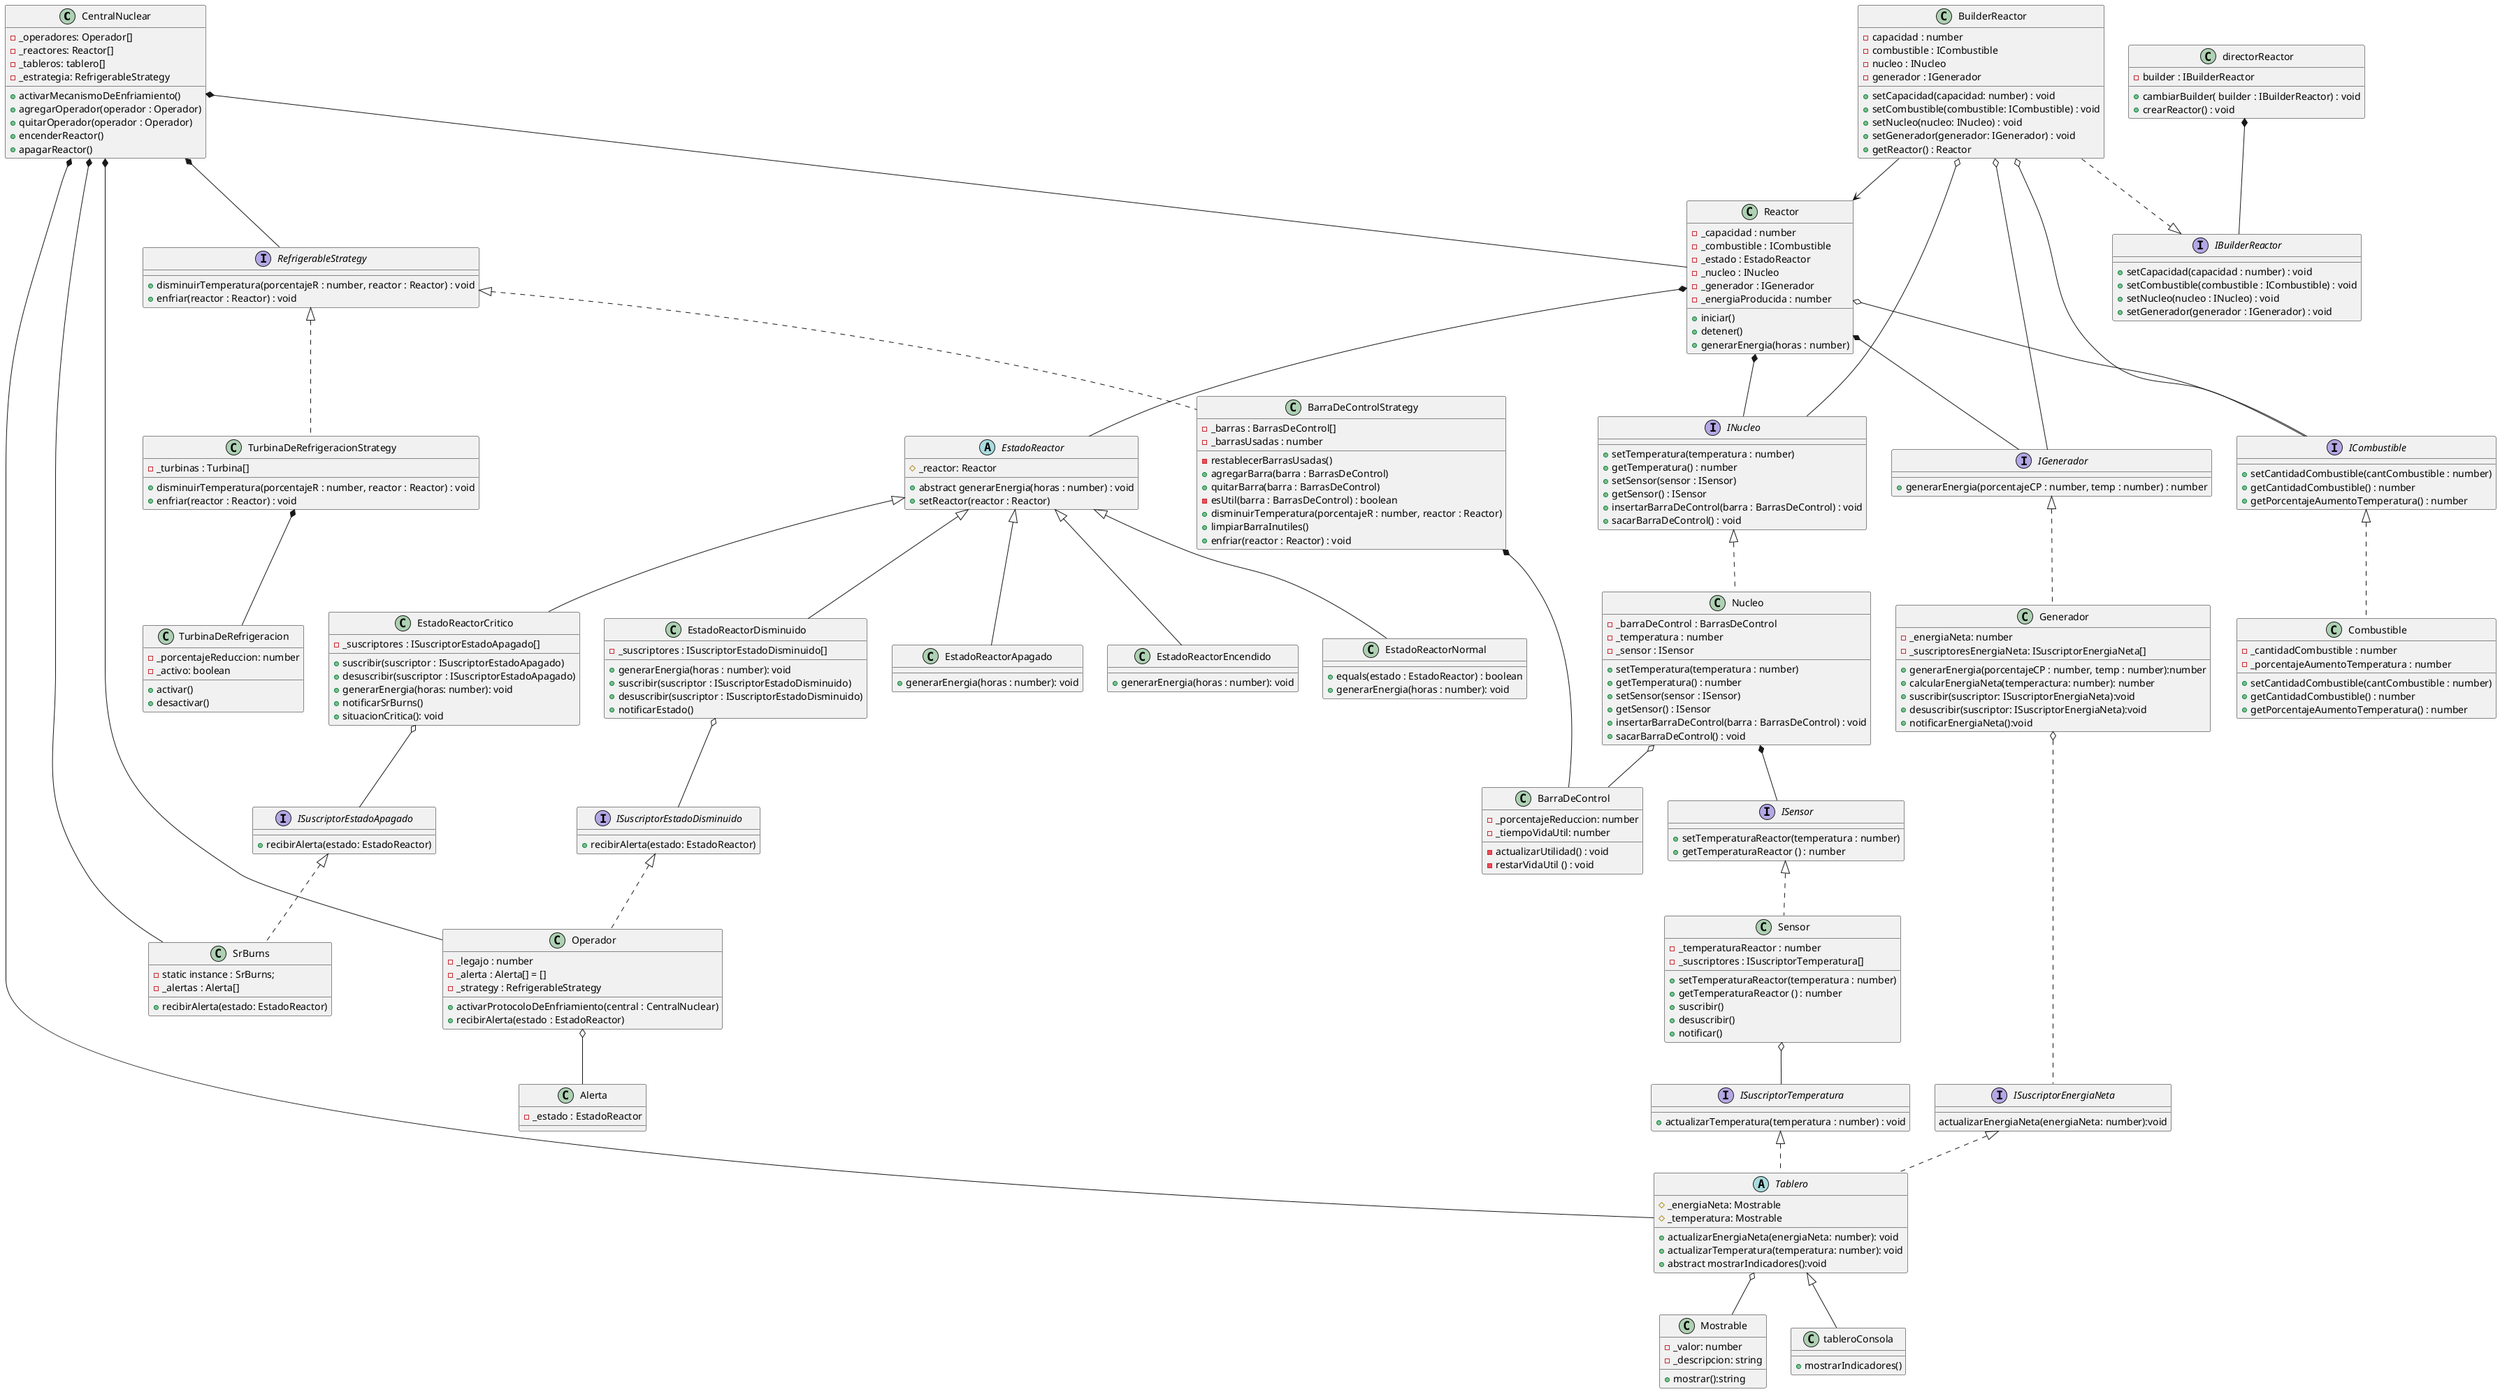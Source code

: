 @startuml Diagrama

' Relaciones
CentralNuclear *-- Operador
CentralNuclear *-- SrBurns
CentralNuclear *-- Reactor
CentralNuclear *-- Tablero
CentralNuclear *-- RefrigerableStrategy

Reactor *-- EstadoReactor
Reactor *-- INucleo
Reactor o-- ICombustible
Reactor *-- IGenerador

Generador o.. ISuscriptorEnergiaNeta

EstadoReactorCritico o-- ISuscriptorEstadoApagado
EstadoReactorDisminuido o-- ISuscriptorEstadoDisminuido

Nucleo *-- ISensor
Nucleo o-- BarraDeControl

TurbinaDeRefrigeracionStrategy *-- TurbinaDeRefrigeracion
BarraDeControlStrategy *-- BarraDeControl

Sensor o-- ISuscriptorTemperatura
Operador o-- Alerta
Tablero o-- Mostrable

BuilderReactor --> Reactor
BuilderReactor o-- ICombustible
BuilderReactor o-- INucleo
BuilderReactor o-- IGenerador

directorReactor *-- IBuilderReactor

BuilderReactor ..|> IBuilderReactor

' Clases
class CentralNuclear{
    - _operadores: Operador[]
    - _reactores: Reactor[]
    - _tableros: tablero[]
    - _estrategia: RefrigerableStrategy
    
    + activarMecanismoDeEnfriamiento()
    + agregarOperador(operador : Operador)
    + quitarOperador(operador : Operador)
    + encenderReactor()
    + apagarReactor()
}

class Reactor{
    - _capacidad : number
    - _combustible : ICombustible
    - _estado : EstadoReactor
    - _nucleo : INucleo
    - _generador : IGenerador
    - _energiaProducida : number

    + iniciar()
    + detener()
    + generarEnergia(horas : number)
}

class BuilderReactor{
    - capacidad : number
    - combustible : ICombustible
    - nucleo : INucleo
    - generador : IGenerador

    + setCapacidad(capacidad: number) : void
    + setCombustible(combustible: ICombustible) : void
    + setNucleo(nucleo: INucleo) : void
    + setGenerador(generador: IGenerador) : void
    + getReactor() : Reactor 
}
interface IBuilderReactor{
    + setCapacidad(capacidad : number) : void
    + setCombustible(combustible : ICombustible) : void
    + setNucleo(nucleo : INucleo) : void
    + setGenerador(generador : IGenerador) : void
}
class directorReactor{
    - builder : IBuilderReactor
    + cambiarBuilder( builder : IBuilderReactor) : void
    + crearReactor() : void
}


interface IGenerador {
    + generarEnergia(porcentajeCP : number, temp : number) : number
}

interface ISuscriptorEnergiaNeta{
    actualizarEnergiaNeta(energiaNeta: number):void
}

class Generador implements IGenerador {
    - _energiaNeta: number
    - _suscriptoresEnergiaNeta: ISuscriptorEnergiaNeta[]

    + generarEnergia(porcentajeCP : number, temp : number):number
    + calcularEnergiaNeta(temperactura: number): number
    + suscribir(suscriptor: ISuscriptorEnergiaNeta):void
    + desuscribir(suscriptor: ISuscriptorEnergiaNeta):void
    + notificarEnergiaNeta():void
}

interface ICombustible {
    + setCantidadCombustible(cantCombustible : number)
    + getCantidadCombustible() : number
    + getPorcentajeAumentoTemperatura() : number
}

class Combustible implements ICombustible {
    - _cantidadCombustible : number
    - _porcentajeAumentoTemperatura : number

    + setCantidadCombustible(cantCombustible : number)
    + getCantidadCombustible() : number
    + getPorcentajeAumentoTemperatura() : number
}

' Observer
interface ISensor{
    + setTemperaturaReactor(temperatura : number)
    + getTemperaturaReactor () : number
}

class Sensor implements ISensor{
    - _temperaturaReactor : number
    - _suscriptores : ISuscriptorTemperatura[]

    + setTemperaturaReactor(temperatura : number)
    + getTemperaturaReactor () : number
    + suscribir()
    + desuscribir()
    + notificar()
}

interface ISuscriptorTemperatura{
    + actualizarTemperatura(temperatura : number) : void
}

abstract class Tablero implements ISuscriptorEnergiaNeta, ISuscriptorTemperatura{
    # _energiaNeta: Mostrable
    # _temperatura: Mostrable

    + actualizarEnergiaNeta(energiaNeta: number): void
    + actualizarTemperatura(temperatura: number): void 
    + abstract mostrarIndicadores():void
}

class tableroConsola extends Tablero{
    + mostrarIndicadores()

}

class Mostrable{
    - _valor: number
    - _descripcion: string

    + mostrar():string
}

interface INucleo{
    + setTemperatura(temperatura : number)
    + getTemperatura() : number
    + setSensor(sensor : ISensor) 
    + getSensor() : ISensor
    + insertarBarraDeControl(barra : BarrasDeControl) : void
    + sacarBarraDeControl() : void
}

class Nucleo implements INucleo{
    - _barraDeControl : BarrasDeControl
    - _temperatura : number
    - _sensor : ISensor
        
    + setTemperatura(temperatura : number)
    + getTemperatura() : number
    + setSensor(sensor : ISensor) 
    + getSensor() : ISensor
    + insertarBarraDeControl(barra : BarrasDeControl) : void
    + sacarBarraDeControl() : void
}

' Strategy
interface RefrigerableStrategy{
    + disminuirTemperatura(porcentajeR : number, reactor : Reactor) : void
    + enfriar(reactor : Reactor) : void
}

class BarraDeControlStrategy implements RefrigerableStrategy{
    - _barras : BarrasDeControl[]
    - _barrasUsadas : number

    - restablecerBarrasUsadas()
    + agregarBarra(barra : BarrasDeControl)
    + quitarBarra(barra : BarrasDeControl)
    - esUtil(barra : BarrasDeControl) : boolean
    + disminuirTemperatura(porcentajeR : number, reactor : Reactor)
    + limpiarBarraInutiles()
    + enfriar(reactor : Reactor) : void
}

class BarraDeControl{
    - _porcentajeReduccion: number
    - _tiempoVidaUtil: number

    - actualizarUtilidad() : void
    - restarVidaUtil () : void
}

class TurbinaDeRefrigeracionStrategy implements RefrigerableStrategy{
    - _turbinas : Turbina[]

    + disminuirTemperatura(porcentajeR : number, reactor : Reactor) : void
    + enfriar(reactor : Reactor) : void
}

class TurbinaDeRefrigeracion {
    - _porcentajeReduccion: number
    - _activo: boolean

    + activar()
    + desactivar()
}

' State + Observer Estado
abstract class EstadoReactor{
    # _reactor: Reactor

    + abstract generarEnergia(horas : number) : void
    + setReactor(reactor : Reactor)
}

interface ISuscriptorEstadoDisminuido{
    + recibirAlerta(estado: EstadoReactor)
}

interface ISuscriptorEstadoApagado{
    + recibirAlerta(estado: EstadoReactor)
}
    
class EstadoReactorCritico extends EstadoReactor{
    - _suscriptores : ISuscriptorEstadoApagado[]

    + suscribir(suscriptor : ISuscriptorEstadoApagado)
    + desuscribir(suscriptor : ISuscriptorEstadoApagado)
    + generarEnergia(horas: number): void
    + notificarSrBurns()
    + situacionCritica(): void
}

class EstadoReactorDisminuido extends EstadoReactor{
    - _suscriptores : ISuscriptorEstadoDisminuido[]
    
    + generarEnergia(horas : number): void
    + suscribir(suscriptor : ISuscriptorEstadoDisminuido)
    + desuscribir(suscriptor : ISuscriptorEstadoDisminuido)
    + notificarEstado()
 }

class EstadoReactorNormal extends EstadoReactor{
    + equals(estado : EstadoReactor) : boolean
    + generarEnergia(horas : number): void
}

class EstadoReactorApagado extends EstadoReactor{
    + generarEnergia(horas : number): void
 }

class EstadoReactorEncendido extends EstadoReactor{
    + generarEnergia(horas : number): void
 }

class Operador implements ISuscriptorEstadoDisminuido{
    - _legajo : number
    - _alerta : Alerta[] = []
    - _strategy : RefrigerableStrategy

    + activarProtocoloDeEnfriamiento(central : CentralNuclear)
    + recibirAlerta(estado : EstadoReactor)
}

class SrBurns implements ISuscriptorEstadoApagado{
    -  static instance : SrBurns;
    - _alertas : Alerta[]

    + recibirAlerta(estado: EstadoReactor)
}

class Alerta{
    - _estado : EstadoReactor
} 

@enduml
